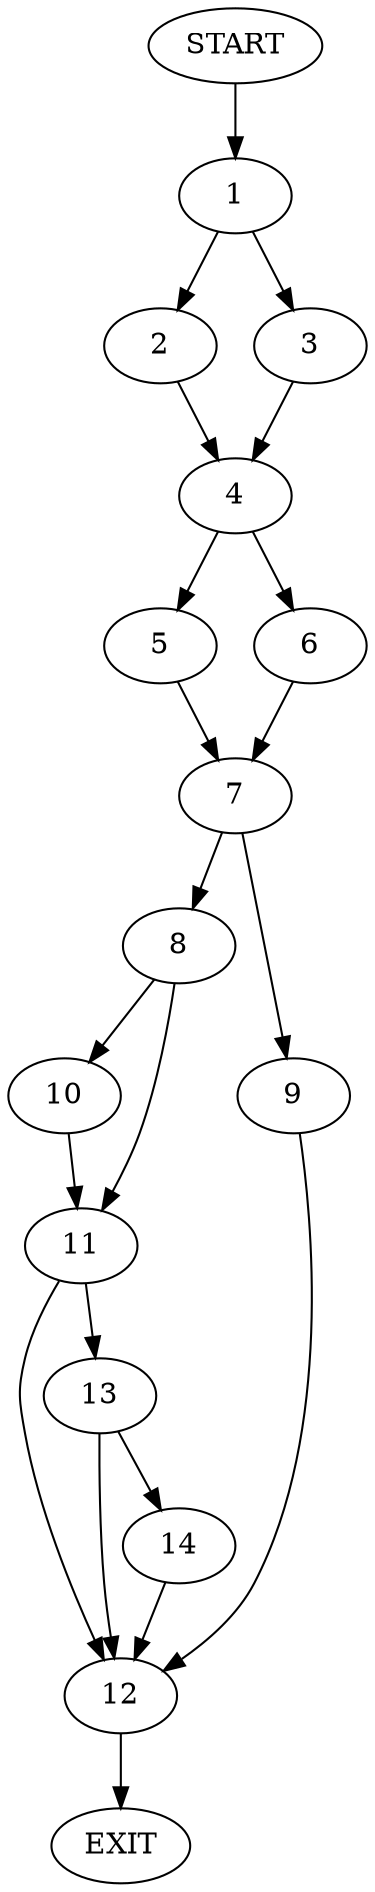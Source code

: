 digraph {
0 [label="START"]
15 [label="EXIT"]
0 -> 1
1 -> 2
1 -> 3
2 -> 4
3 -> 4
4 -> 5
4 -> 6
6 -> 7
5 -> 7
7 -> 8
7 -> 9
8 -> 10
8 -> 11
9 -> 12
12 -> 15
11 -> 13
11 -> 12
10 -> 11
13 -> 12
13 -> 14
14 -> 12
}
